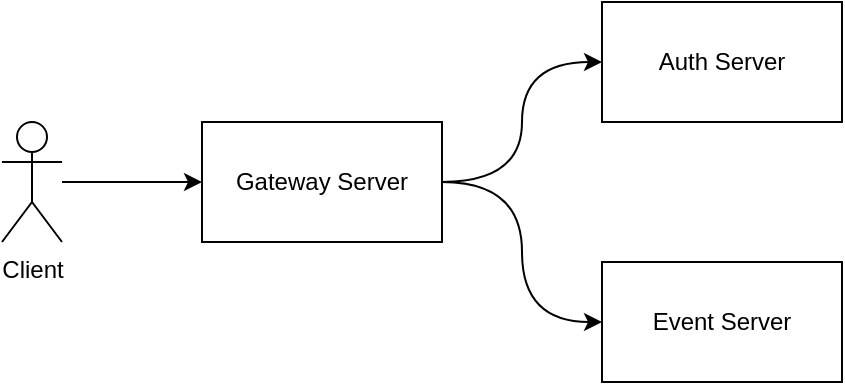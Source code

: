 <mxfile version="27.0.5" pages="3">
  <diagram name="architecture" id="fcX4fqq7h0XcPOJs6E93">
    <mxGraphModel dx="946" dy="679" grid="1" gridSize="10" guides="1" tooltips="1" connect="1" arrows="1" fold="1" page="1" pageScale="1" pageWidth="850" pageHeight="1100" math="0" shadow="0">
      <root>
        <mxCell id="0" />
        <mxCell id="1" parent="0" />
        <mxCell id="ojHfwxlMlPyYPrNUYR4A-23" style="edgeStyle=orthogonalEdgeStyle;rounded=0;orthogonalLoop=1;jettySize=auto;html=1;curved=1;" edge="1" parent="1" source="ojHfwxlMlPyYPrNUYR4A-1" target="ojHfwxlMlPyYPrNUYR4A-2">
          <mxGeometry relative="1" as="geometry" />
        </mxCell>
        <mxCell id="ojHfwxlMlPyYPrNUYR4A-24" style="edgeStyle=orthogonalEdgeStyle;rounded=0;orthogonalLoop=1;jettySize=auto;html=1;entryX=0;entryY=0.5;entryDx=0;entryDy=0;curved=1;" edge="1" parent="1" source="ojHfwxlMlPyYPrNUYR4A-1" target="ojHfwxlMlPyYPrNUYR4A-3">
          <mxGeometry relative="1" as="geometry" />
        </mxCell>
        <mxCell id="ojHfwxlMlPyYPrNUYR4A-1" value="Gateway Server" style="rounded=0;whiteSpace=wrap;html=1;" vertex="1" parent="1">
          <mxGeometry x="160" y="160" width="120" height="60" as="geometry" />
        </mxCell>
        <mxCell id="ojHfwxlMlPyYPrNUYR4A-2" value="Auth Server" style="rounded=0;whiteSpace=wrap;html=1;" vertex="1" parent="1">
          <mxGeometry x="360" y="100" width="120" height="60" as="geometry" />
        </mxCell>
        <mxCell id="ojHfwxlMlPyYPrNUYR4A-3" value="Event Server" style="rounded=0;whiteSpace=wrap;html=1;" vertex="1" parent="1">
          <mxGeometry x="360" y="230" width="120" height="60" as="geometry" />
        </mxCell>
        <mxCell id="ojHfwxlMlPyYPrNUYR4A-6" style="edgeStyle=orthogonalEdgeStyle;rounded=0;orthogonalLoop=1;jettySize=auto;html=1;entryX=0;entryY=0.5;entryDx=0;entryDy=0;" edge="1" parent="1" source="ojHfwxlMlPyYPrNUYR4A-5" target="ojHfwxlMlPyYPrNUYR4A-1">
          <mxGeometry relative="1" as="geometry" />
        </mxCell>
        <mxCell id="ojHfwxlMlPyYPrNUYR4A-5" value="Client" style="shape=umlActor;verticalLabelPosition=bottom;verticalAlign=top;html=1;outlineConnect=0;" vertex="1" parent="1">
          <mxGeometry x="60" y="160" width="30" height="60" as="geometry" />
        </mxCell>
      </root>
    </mxGraphModel>
  </diagram>
  <diagram id="8b-MJXN457PTxkRw0Qc4" name="ERD">
    <mxGraphModel dx="946" dy="679" grid="1" gridSize="10" guides="1" tooltips="1" connect="1" arrows="1" fold="1" page="1" pageScale="1" pageWidth="850" pageHeight="1100" math="0" shadow="0">
      <root>
        <mxCell id="0" />
        <mxCell id="1" parent="0" />
        <mxCell id="3McGipPH9zvKThW0-69M-1" value="User" style="swimlane;fontStyle=0;childLayout=stackLayout;horizontal=1;startSize=30;horizontalStack=0;resizeParent=1;resizeParentMax=0;resizeLast=0;collapsible=1;marginBottom=0;whiteSpace=wrap;html=1;" vertex="1" parent="1">
          <mxGeometry x="60" y="70" width="140" height="270" as="geometry" />
        </mxCell>
        <mxCell id="3McGipPH9zvKThW0-69M-4" value="_id: string" style="text;strokeColor=none;fillColor=none;align=left;verticalAlign=middle;spacingLeft=4;spacingRight=4;overflow=hidden;points=[[0,0.5],[1,0.5]];portConstraint=eastwest;rotatable=0;whiteSpace=wrap;html=1;" vertex="1" parent="3McGipPH9zvKThW0-69M-1">
          <mxGeometry y="30" width="140" height="30" as="geometry" />
        </mxCell>
        <mxCell id="3McGipPH9zvKThW0-69M-2" value="username: string" style="text;strokeColor=none;fillColor=none;align=left;verticalAlign=middle;spacingLeft=4;spacingRight=4;overflow=hidden;points=[[0,0.5],[1,0.5]];portConstraint=eastwest;rotatable=0;whiteSpace=wrap;html=1;fontStyle=1" vertex="1" parent="3McGipPH9zvKThW0-69M-1">
          <mxGeometry y="60" width="140" height="30" as="geometry" />
        </mxCell>
        <mxCell id="3McGipPH9zvKThW0-69M-26" value="email: string" style="text;strokeColor=none;fillColor=none;align=left;verticalAlign=middle;spacingLeft=4;spacingRight=4;overflow=hidden;points=[[0,0.5],[1,0.5]];portConstraint=eastwest;rotatable=0;whiteSpace=wrap;html=1;fontStyle=1" vertex="1" parent="3McGipPH9zvKThW0-69M-1">
          <mxGeometry y="90" width="140" height="30" as="geometry" />
        </mxCell>
        <mxCell id="3McGipPH9zvKThW0-69M-3" value="password: string" style="text;strokeColor=none;fillColor=none;align=left;verticalAlign=middle;spacingLeft=4;spacingRight=4;overflow=hidden;points=[[0,0.5],[1,0.5]];portConstraint=eastwest;rotatable=0;whiteSpace=wrap;html=1;fontStyle=1" vertex="1" parent="3McGipPH9zvKThW0-69M-1">
          <mxGeometry y="120" width="140" height="30" as="geometry" />
        </mxCell>
        <mxCell id="3McGipPH9zvKThW0-69M-6" value="role: string" style="text;strokeColor=none;fillColor=none;align=left;verticalAlign=middle;spacingLeft=4;spacingRight=4;overflow=hidden;points=[[0,0.5],[1,0.5]];portConstraint=eastwest;rotatable=0;whiteSpace=wrap;html=1;fontStyle=1" vertex="1" parent="3McGipPH9zvKThW0-69M-1">
          <mxGeometry y="150" width="140" height="30" as="geometry" />
        </mxCell>
        <mxCell id="3McGipPH9zvKThW0-69M-7" value="level: string" style="text;strokeColor=none;fillColor=none;align=left;verticalAlign=middle;spacingLeft=4;spacingRight=4;overflow=hidden;points=[[0,0.5],[1,0.5]];portConstraint=eastwest;rotatable=0;whiteSpace=wrap;html=1;" vertex="1" parent="3McGipPH9zvKThW0-69M-1">
          <mxGeometry y="180" width="140" height="30" as="geometry" />
        </mxCell>
        <mxCell id="3McGipPH9zvKThW0-69M-8" value="job: string" style="text;strokeColor=none;fillColor=none;align=left;verticalAlign=middle;spacingLeft=4;spacingRight=4;overflow=hidden;points=[[0,0.5],[1,0.5]];portConstraint=eastwest;rotatable=0;whiteSpace=wrap;html=1;" vertex="1" parent="3McGipPH9zvKThW0-69M-1">
          <mxGeometry y="210" width="140" height="30" as="geometry" />
        </mxCell>
        <mxCell id="3McGipPH9zvKThW0-69M-9" value="exp: string" style="text;strokeColor=none;fillColor=none;align=left;verticalAlign=middle;spacingLeft=4;spacingRight=4;overflow=hidden;points=[[0,0.5],[1,0.5]];portConstraint=eastwest;rotatable=0;whiteSpace=wrap;html=1;" vertex="1" parent="3McGipPH9zvKThW0-69M-1">
          <mxGeometry y="240" width="140" height="30" as="geometry" />
        </mxCell>
        <mxCell id="3McGipPH9zvKThW0-69M-10" value="User" style="swimlane;fontStyle=0;childLayout=stackLayout;horizontal=1;startSize=30;horizontalStack=0;resizeParent=1;resizeParentMax=0;resizeLast=0;collapsible=1;marginBottom=0;whiteSpace=wrap;html=1;" vertex="1" parent="1">
          <mxGeometry x="240" y="70" width="140" height="240" as="geometry" />
        </mxCell>
        <mxCell id="3McGipPH9zvKThW0-69M-11" value="_id: string" style="text;strokeColor=none;fillColor=none;align=left;verticalAlign=middle;spacingLeft=4;spacingRight=4;overflow=hidden;points=[[0,0.5],[1,0.5]];portConstraint=eastwest;rotatable=0;whiteSpace=wrap;html=1;" vertex="1" parent="3McGipPH9zvKThW0-69M-10">
          <mxGeometry y="30" width="140" height="30" as="geometry" />
        </mxCell>
        <mxCell id="3McGipPH9zvKThW0-69M-12" value="username: string" style="text;strokeColor=none;fillColor=none;align=left;verticalAlign=middle;spacingLeft=4;spacingRight=4;overflow=hidden;points=[[0,0.5],[1,0.5]];portConstraint=eastwest;rotatable=0;whiteSpace=wrap;html=1;" vertex="1" parent="3McGipPH9zvKThW0-69M-10">
          <mxGeometry y="60" width="140" height="30" as="geometry" />
        </mxCell>
        <mxCell id="3McGipPH9zvKThW0-69M-13" value="password: string" style="text;strokeColor=none;fillColor=none;align=left;verticalAlign=middle;spacingLeft=4;spacingRight=4;overflow=hidden;points=[[0,0.5],[1,0.5]];portConstraint=eastwest;rotatable=0;whiteSpace=wrap;html=1;" vertex="1" parent="3McGipPH9zvKThW0-69M-10">
          <mxGeometry y="90" width="140" height="30" as="geometry" />
        </mxCell>
        <mxCell id="3McGipPH9zvKThW0-69M-14" value="role: string" style="text;strokeColor=none;fillColor=none;align=left;verticalAlign=middle;spacingLeft=4;spacingRight=4;overflow=hidden;points=[[0,0.5],[1,0.5]];portConstraint=eastwest;rotatable=0;whiteSpace=wrap;html=1;" vertex="1" parent="3McGipPH9zvKThW0-69M-10">
          <mxGeometry y="120" width="140" height="30" as="geometry" />
        </mxCell>
        <mxCell id="3McGipPH9zvKThW0-69M-15" value="level: string" style="text;strokeColor=none;fillColor=none;align=left;verticalAlign=middle;spacingLeft=4;spacingRight=4;overflow=hidden;points=[[0,0.5],[1,0.5]];portConstraint=eastwest;rotatable=0;whiteSpace=wrap;html=1;" vertex="1" parent="3McGipPH9zvKThW0-69M-10">
          <mxGeometry y="150" width="140" height="30" as="geometry" />
        </mxCell>
        <mxCell id="3McGipPH9zvKThW0-69M-16" value="job: string" style="text;strokeColor=none;fillColor=none;align=left;verticalAlign=middle;spacingLeft=4;spacingRight=4;overflow=hidden;points=[[0,0.5],[1,0.5]];portConstraint=eastwest;rotatable=0;whiteSpace=wrap;html=1;" vertex="1" parent="3McGipPH9zvKThW0-69M-10">
          <mxGeometry y="180" width="140" height="30" as="geometry" />
        </mxCell>
        <mxCell id="3McGipPH9zvKThW0-69M-17" value="exp: string" style="text;strokeColor=none;fillColor=none;align=left;verticalAlign=middle;spacingLeft=4;spacingRight=4;overflow=hidden;points=[[0,0.5],[1,0.5]];portConstraint=eastwest;rotatable=0;whiteSpace=wrap;html=1;" vertex="1" parent="3McGipPH9zvKThW0-69M-10">
          <mxGeometry y="210" width="140" height="30" as="geometry" />
        </mxCell>
      </root>
    </mxGraphModel>
  </diagram>
  <diagram id="_mRBr3Ffu99KW0mQFIBc" name="flow">
    <mxGraphModel dx="333" dy="849" grid="1" gridSize="10" guides="1" tooltips="1" connect="1" arrows="1" fold="1" page="1" pageScale="1" pageWidth="850" pageHeight="1100" math="0" shadow="0">
      <root>
        <mxCell id="0" />
        <mxCell id="1" parent="0" />
        <mxCell id="pTu7wQ3IY_K3ayXYGoRn-1" value="&lt;div&gt;&lt;font color=&quot;#000000&quot;&gt;domain:&lt;/font&gt;&lt;/div&gt;&lt;div&gt;&lt;font color=&quot;#000000&quot;&gt;auth service&lt;/font&gt;&lt;/div&gt;" style="rounded=0;whiteSpace=wrap;html=1;fillColor=#647687;fontColor=#ffffff;strokeColor=#314354;opacity=20;align=right;" vertex="1" parent="1">
          <mxGeometry x="985" y="1489" width="570" height="170" as="geometry" />
        </mxCell>
        <mxCell id="pTu7wQ3IY_K3ayXYGoRn-2" value="&lt;font color=&quot;#000000&quot;&gt;Gateway server:&lt;/font&gt;&lt;div&gt;&lt;font color=&quot;#000000&quot;&gt;controller&lt;/font&gt;&lt;/div&gt;" style="rounded=0;whiteSpace=wrap;html=1;fillColor=#647687;fontColor=#ffffff;strokeColor=#314354;opacity=20;align=right;" vertex="1" parent="1">
          <mxGeometry x="985" y="640" width="570" height="60" as="geometry" />
        </mxCell>
        <mxCell id="pTu7wQ3IY_K3ayXYGoRn-3" value="&lt;div&gt;&lt;font color=&quot;#000000&quot;&gt;Auth server:&lt;/font&gt;&lt;/div&gt;&lt;div&gt;&lt;font color=&quot;#000000&quot;&gt;service&lt;/font&gt;&lt;/div&gt;" style="rounded=0;whiteSpace=wrap;html=1;fillColor=#647687;fontColor=#ffffff;strokeColor=#314354;opacity=20;align=right;" vertex="1" parent="1">
          <mxGeometry x="985" y="810" width="570" height="60" as="geometry" />
        </mxCell>
        <mxCell id="pTu7wQ3IY_K3ayXYGoRn-4" value="&lt;div&gt;&lt;span style=&quot;color: rgb(0, 0, 0);&quot;&gt;Auth server:&lt;/span&gt;&lt;/div&gt;&lt;span style=&quot;color: rgb(0, 0, 0);&quot;&gt;account domain&lt;/span&gt;" style="rounded=0;whiteSpace=wrap;html=1;fillColor=#647687;fontColor=#ffffff;strokeColor=#314354;opacity=20;align=right;" vertex="1" parent="1">
          <mxGeometry x="985" y="880" width="570" height="140" as="geometry" />
        </mxCell>
        <mxCell id="pTu7wQ3IY_K3ayXYGoRn-5" value="&lt;div&gt;&lt;span style=&quot;color: rgb(0, 0, 0);&quot;&gt;Auth server:&lt;/span&gt;&lt;/div&gt;&lt;span style=&quot;color: rgb(0, 0, 0);&quot;&gt;encryption domain&lt;/span&gt;" style="rounded=0;whiteSpace=wrap;html=1;fillColor=#647687;fontColor=#ffffff;strokeColor=#314354;opacity=20;align=right;" vertex="1" parent="1">
          <mxGeometry x="985" y="1031" width="570" height="59" as="geometry" />
        </mxCell>
        <mxCell id="pTu7wQ3IY_K3ayXYGoRn-127" value="&lt;span style=&quot;font-size: 11px; text-wrap-mode: nowrap; background-color: rgb(255, 255, 255);&quot;&gt;Signup&lt;/span&gt;&lt;div&gt;&lt;span style=&quot;font-size: 11px; text-wrap-mode: nowrap; background-color: rgb(255, 255, 255);&quot;&gt;Process&lt;/span&gt;&lt;/div&gt;" style="rounded=0;whiteSpace=wrap;html=1;" vertex="1" parent="1">
          <mxGeometry x="920" y="621" width="50" height="469" as="geometry" />
        </mxCell>
        <mxCell id="pTu7wQ3IY_K3ayXYGoRn-128" style="edgeStyle=none;rounded=0;orthogonalLoop=1;jettySize=auto;html=1;entryX=0.5;entryY=0;entryDx=0;entryDy=0;" edge="1" parent="1" source="pTu7wQ3IY_K3ayXYGoRn-129" target="pTu7wQ3IY_K3ayXYGoRn-187">
          <mxGeometry relative="1" as="geometry">
            <mxPoint x="1085" y="730" as="targetPoint" />
          </mxGeometry>
        </mxCell>
        <mxCell id="pTu7wQ3IY_K3ayXYGoRn-129" value="&lt;span style=&quot;font-size: 11px; text-wrap-mode: nowrap; background-color: rgb(255, 255, 255);&quot;&gt;/signup&lt;/span&gt;" style="rounded=0;whiteSpace=wrap;html=1;" vertex="1" parent="1">
          <mxGeometry x="1025" y="650" width="120" height="40" as="geometry" />
        </mxCell>
        <mxCell id="pTu7wQ3IY_K3ayXYGoRn-130" style="edgeStyle=none;rounded=0;orthogonalLoop=1;jettySize=auto;html=1;exitX=0.5;exitY=1;exitDx=0;exitDy=0;" edge="1" parent="1" source="pTu7wQ3IY_K3ayXYGoRn-131" target="pTu7wQ3IY_K3ayXYGoRn-136">
          <mxGeometry relative="1" as="geometry" />
        </mxCell>
        <mxCell id="pTu7wQ3IY_K3ayXYGoRn-131" value="processSignup()" style="rounded=0;whiteSpace=wrap;html=1;" vertex="1" parent="1">
          <mxGeometry x="1025" y="820" width="120" height="40" as="geometry" />
        </mxCell>
        <mxCell id="pTu7wQ3IY_K3ayXYGoRn-132" style="edgeStyle=none;rounded=0;orthogonalLoop=1;jettySize=auto;html=1;exitX=1;exitY=0.5;exitDx=0;exitDy=0;" edge="1" parent="1" source="pTu7wQ3IY_K3ayXYGoRn-136" target="pTu7wQ3IY_K3ayXYGoRn-140">
          <mxGeometry relative="1" as="geometry" />
        </mxCell>
        <mxCell id="pTu7wQ3IY_K3ayXYGoRn-133" value="N" style="edgeLabel;html=1;align=center;verticalAlign=middle;resizable=0;points=[];" vertex="1" connectable="0" parent="pTu7wQ3IY_K3ayXYGoRn-132">
          <mxGeometry x="-0.242" relative="1" as="geometry">
            <mxPoint as="offset" />
          </mxGeometry>
        </mxCell>
        <mxCell id="pTu7wQ3IY_K3ayXYGoRn-134" style="edgeStyle=orthogonalEdgeStyle;rounded=0;orthogonalLoop=1;jettySize=auto;html=1;exitX=0.5;exitY=1;exitDx=0;exitDy=0;" edge="1" parent="1" source="pTu7wQ3IY_K3ayXYGoRn-136" target="pTu7wQ3IY_K3ayXYGoRn-201">
          <mxGeometry relative="1" as="geometry" />
        </mxCell>
        <mxCell id="pTu7wQ3IY_K3ayXYGoRn-135" value="Y" style="edgeLabel;html=1;align=center;verticalAlign=middle;resizable=0;points=[];" vertex="1" connectable="0" parent="pTu7wQ3IY_K3ayXYGoRn-134">
          <mxGeometry x="-0.086" relative="1" as="geometry">
            <mxPoint as="offset" />
          </mxGeometry>
        </mxCell>
        <mxCell id="pTu7wQ3IY_K3ayXYGoRn-136" value="checkUserExist()" style="rounded=0;whiteSpace=wrap;html=1;" vertex="1" parent="1">
          <mxGeometry x="1025" y="890" width="120" height="40" as="geometry" />
        </mxCell>
        <mxCell id="pTu7wQ3IY_K3ayXYGoRn-137" style="edgeStyle=none;rounded=0;orthogonalLoop=1;jettySize=auto;html=1;exitX=0.5;exitY=1;exitDx=0;exitDy=0;" edge="1" parent="1" source="pTu7wQ3IY_K3ayXYGoRn-140" target="pTu7wQ3IY_K3ayXYGoRn-143">
          <mxGeometry relative="1" as="geometry" />
        </mxCell>
        <mxCell id="pTu7wQ3IY_K3ayXYGoRn-138" style="edgeStyle=none;rounded=0;orthogonalLoop=1;jettySize=auto;html=1;exitX=0.5;exitY=1;exitDx=0;exitDy=0;entryX=0.5;entryY=0;entryDx=0;entryDy=0;" edge="1" parent="1" source="pTu7wQ3IY_K3ayXYGoRn-140" target="pTu7wQ3IY_K3ayXYGoRn-144">
          <mxGeometry relative="1" as="geometry" />
        </mxCell>
        <mxCell id="pTu7wQ3IY_K3ayXYGoRn-139" style="edgeStyle=orthogonalEdgeStyle;rounded=0;orthogonalLoop=1;jettySize=auto;html=1;" edge="1" parent="1" source="pTu7wQ3IY_K3ayXYGoRn-140" target="pTu7wQ3IY_K3ayXYGoRn-188">
          <mxGeometry relative="1" as="geometry" />
        </mxCell>
        <mxCell id="pTu7wQ3IY_K3ayXYGoRn-140" value="signupCredentialUser()" style="rounded=0;whiteSpace=wrap;html=1;" vertex="1" parent="1">
          <mxGeometry x="1185" y="890" width="140" height="40" as="geometry" />
        </mxCell>
        <mxCell id="pTu7wQ3IY_K3ayXYGoRn-141" style="edgeStyle=none;rounded=0;orthogonalLoop=1;jettySize=auto;html=1;exitX=0.5;exitY=1;exitDx=0;exitDy=0;" edge="1" parent="1" source="pTu7wQ3IY_K3ayXYGoRn-143" target="pTu7wQ3IY_K3ayXYGoRn-145">
          <mxGeometry relative="1" as="geometry" />
        </mxCell>
        <mxCell id="pTu7wQ3IY_K3ayXYGoRn-142" style="edgeStyle=none;rounded=0;orthogonalLoop=1;jettySize=auto;html=1;exitX=0.5;exitY=1;exitDx=0;exitDy=0;entryX=0.5;entryY=0;entryDx=0;entryDy=0;" edge="1" parent="1" source="pTu7wQ3IY_K3ayXYGoRn-143" target="pTu7wQ3IY_K3ayXYGoRn-146">
          <mxGeometry relative="1" as="geometry" />
        </mxCell>
        <mxCell id="pTu7wQ3IY_K3ayXYGoRn-143" value="createCredential&lt;span style=&quot;background-color: transparent; color: light-dark(rgb(0, 0, 0), rgb(255, 255, 255));&quot;&gt;()&lt;/span&gt;" style="rounded=0;whiteSpace=wrap;html=1;" vertex="1" parent="1">
          <mxGeometry x="1186" y="970" width="138" height="40" as="geometry" />
        </mxCell>
        <mxCell id="pTu7wQ3IY_K3ayXYGoRn-144" value="createUser()" style="rounded=0;whiteSpace=wrap;html=1;" vertex="1" parent="1">
          <mxGeometry x="1353" y="970" width="120" height="40" as="geometry" />
        </mxCell>
        <mxCell id="pTu7wQ3IY_K3ayXYGoRn-145" value="hashPassword()" style="rounded=0;whiteSpace=wrap;html=1;" vertex="1" parent="1">
          <mxGeometry x="1025" y="1040.5" width="120" height="40" as="geometry" />
        </mxCell>
        <mxCell id="pTu7wQ3IY_K3ayXYGoRn-146" value="generateCredential&lt;div&gt;withHashedPW&lt;/div&gt;" style="rounded=0;whiteSpace=wrap;html=1;" vertex="1" parent="1">
          <mxGeometry x="1185" y="1041" width="140" height="40" as="geometry" />
        </mxCell>
        <mxCell id="pTu7wQ3IY_K3ayXYGoRn-147" value="transaction" style="text;html=1;align=center;verticalAlign=middle;resizable=0;points=[];autosize=1;strokeColor=none;fillColor=none;" vertex="1" parent="1">
          <mxGeometry x="1243" y="935" width="80" height="30" as="geometry" />
        </mxCell>
        <mxCell id="pTu7wQ3IY_K3ayXYGoRn-148" value="" style="endArrow=none;dashed=1;html=1;rounded=0;" edge="1" parent="1">
          <mxGeometry width="50" height="50" relative="1" as="geometry">
            <mxPoint x="985" y="716" as="sourcePoint" />
            <mxPoint x="1555" y="716" as="targetPoint" />
          </mxGeometry>
        </mxCell>
        <mxCell id="pTu7wQ3IY_K3ayXYGoRn-149" value="Interface" style="edgeLabel;html=1;align=center;verticalAlign=middle;resizable=0;points=[];" connectable="0" vertex="1" parent="pTu7wQ3IY_K3ayXYGoRn-148">
          <mxGeometry x="0.007" y="1" relative="1" as="geometry">
            <mxPoint as="offset" />
          </mxGeometry>
        </mxCell>
        <mxCell id="pTu7wQ3IY_K3ayXYGoRn-150" value="&lt;font style=&quot;color: rgb(0, 0, 0);&quot;&gt;Gateway server:&lt;/font&gt;&lt;div&gt;&lt;font style=&quot;color: rgb(0, 0, 0);&quot;&gt;controller&lt;/font&gt;&lt;/div&gt;" style="rounded=0;whiteSpace=wrap;html=1;fillColor=#647687;fontColor=#ffffff;strokeColor=#314354;opacity=20;align=right;" vertex="1" parent="1">
          <mxGeometry x="985" y="1217" width="570" height="60" as="geometry" />
        </mxCell>
        <mxCell id="pTu7wQ3IY_K3ayXYGoRn-151" value="&lt;div&gt;&lt;font color=&quot;#000000&quot;&gt;Auth server:&lt;/font&gt;&lt;/div&gt;&lt;div&gt;&lt;font color=&quot;#000000&quot;&gt;service&lt;/font&gt;&lt;/div&gt;" style="rounded=0;whiteSpace=wrap;html=1;fillColor=#647687;fontColor=#ffffff;strokeColor=#314354;opacity=20;align=right;" vertex="1" parent="1">
          <mxGeometry x="985" y="1409" width="570" height="60" as="geometry" />
        </mxCell>
        <mxCell id="pTu7wQ3IY_K3ayXYGoRn-152" value="&lt;div&gt;&lt;font color=&quot;#000000&quot;&gt;domain:&lt;/font&gt;&lt;/div&gt;&lt;div&gt;&lt;font color=&quot;#000000&quot;&gt;encryption&lt;/font&gt;&lt;/div&gt;" style="rounded=0;whiteSpace=wrap;html=1;fillColor=#647687;fontColor=#ffffff;strokeColor=#314354;opacity=20;align=right;" vertex="1" parent="1">
          <mxGeometry x="985" y="1739" width="570" height="59" as="geometry" />
        </mxCell>
        <mxCell id="pTu7wQ3IY_K3ayXYGoRn-153" value="&lt;span style=&quot;font-size: 11px; text-wrap-mode: nowrap; background-color: rgb(255, 255, 255);&quot;&gt;login&lt;/span&gt;&lt;br&gt;&lt;div&gt;&lt;span style=&quot;font-size: 11px; text-wrap-mode: nowrap; background-color: rgb(255, 255, 255);&quot;&gt;Process&lt;/span&gt;&lt;/div&gt;" style="rounded=0;whiteSpace=wrap;html=1;" vertex="1" parent="1">
          <mxGeometry x="925" y="1252" width="50" height="470" as="geometry" />
        </mxCell>
        <mxCell id="pTu7wQ3IY_K3ayXYGoRn-154" style="edgeStyle=orthogonalEdgeStyle;rounded=0;orthogonalLoop=1;jettySize=auto;html=1;exitX=0.5;exitY=1;exitDx=0;exitDy=0;" edge="1" parent="1" source="pTu7wQ3IY_K3ayXYGoRn-155" target="pTu7wQ3IY_K3ayXYGoRn-200">
          <mxGeometry relative="1" as="geometry" />
        </mxCell>
        <mxCell id="pTu7wQ3IY_K3ayXYGoRn-155" value="&lt;span style=&quot;font-size: 11px; text-wrap-mode: nowrap; background-color: rgb(255, 255, 255);&quot;&gt;/login&lt;/span&gt;" style="rounded=0;whiteSpace=wrap;html=1;" vertex="1" parent="1">
          <mxGeometry x="1025" y="1223" width="120" height="40" as="geometry" />
        </mxCell>
        <mxCell id="pTu7wQ3IY_K3ayXYGoRn-156" style="edgeStyle=none;rounded=0;orthogonalLoop=1;jettySize=auto;html=1;exitX=0.5;exitY=1;exitDx=0;exitDy=0;entryX=0.5;entryY=0;entryDx=0;entryDy=0;" edge="1" parent="1" source="pTu7wQ3IY_K3ayXYGoRn-159" target="pTu7wQ3IY_K3ayXYGoRn-160">
          <mxGeometry relative="1" as="geometry" />
        </mxCell>
        <mxCell id="pTu7wQ3IY_K3ayXYGoRn-157" style="edgeStyle=none;rounded=0;orthogonalLoop=1;jettySize=auto;html=1;exitX=0.5;exitY=1;exitDx=0;exitDy=0;entryX=0.5;entryY=0;entryDx=0;entryDy=0;" edge="1" parent="1" source="pTu7wQ3IY_K3ayXYGoRn-159" target="pTu7wQ3IY_K3ayXYGoRn-167">
          <mxGeometry relative="1" as="geometry" />
        </mxCell>
        <mxCell id="pTu7wQ3IY_K3ayXYGoRn-158" style="edgeStyle=none;rounded=0;orthogonalLoop=1;jettySize=auto;html=1;exitX=1;exitY=0.5;exitDx=0;exitDy=0;" edge="1" parent="1" source="pTu7wQ3IY_K3ayXYGoRn-159" target="pTu7wQ3IY_K3ayXYGoRn-175">
          <mxGeometry relative="1" as="geometry" />
        </mxCell>
        <mxCell id="pTu7wQ3IY_K3ayXYGoRn-159" value="validateUser()" style="rounded=0;whiteSpace=wrap;html=1;" vertex="1" parent="1">
          <mxGeometry x="1025" y="1419" width="120" height="40" as="geometry" />
        </mxCell>
        <mxCell id="pTu7wQ3IY_K3ayXYGoRn-160" value="findUserCredByEmail()" style="rounded=0;whiteSpace=wrap;html=1;" vertex="1" parent="1">
          <mxGeometry x="1025" y="1499" width="120" height="40" as="geometry" />
        </mxCell>
        <mxCell id="pTu7wQ3IY_K3ayXYGoRn-161" value="" style="endArrow=none;dashed=1;html=1;rounded=0;" edge="1" parent="1">
          <mxGeometry width="50" height="50" relative="1" as="geometry">
            <mxPoint x="985" y="1288" as="sourcePoint" />
            <mxPoint x="1555" y="1288" as="targetPoint" />
          </mxGeometry>
        </mxCell>
        <mxCell id="pTu7wQ3IY_K3ayXYGoRn-162" value="Interface" style="edgeLabel;html=1;align=center;verticalAlign=middle;resizable=0;points=[];" connectable="0" vertex="1" parent="pTu7wQ3IY_K3ayXYGoRn-161">
          <mxGeometry x="0.007" y="1" relative="1" as="geometry">
            <mxPoint as="offset" />
          </mxGeometry>
        </mxCell>
        <mxCell id="pTu7wQ3IY_K3ayXYGoRn-163" style="edgeStyle=none;rounded=0;orthogonalLoop=1;jettySize=auto;html=1;exitX=0.5;exitY=1;exitDx=0;exitDy=0;entryX=1;entryY=0.5;entryDx=0;entryDy=0;endArrow=none;startFill=0;" edge="1" parent="1" source="pTu7wQ3IY_K3ayXYGoRn-167" target="pTu7wQ3IY_K3ayXYGoRn-168">
          <mxGeometry relative="1" as="geometry" />
        </mxCell>
        <mxCell id="pTu7wQ3IY_K3ayXYGoRn-164" style="edgeStyle=none;rounded=0;orthogonalLoop=1;jettySize=auto;html=1;exitX=0.5;exitY=1;exitDx=0;exitDy=0;entryX=1;entryY=0.5;entryDx=0;entryDy=0;endArrow=none;startFill=0;" edge="1" parent="1" source="pTu7wQ3IY_K3ayXYGoRn-167" target="pTu7wQ3IY_K3ayXYGoRn-169">
          <mxGeometry relative="1" as="geometry" />
        </mxCell>
        <mxCell id="pTu7wQ3IY_K3ayXYGoRn-165" style="edgeStyle=none;rounded=0;orthogonalLoop=1;jettySize=auto;html=1;exitX=0.5;exitY=1;exitDx=0;exitDy=0;entryX=1;entryY=0.5;entryDx=0;entryDy=0;endArrow=none;startFill=0;" edge="1" parent="1" source="pTu7wQ3IY_K3ayXYGoRn-167" target="pTu7wQ3IY_K3ayXYGoRn-170">
          <mxGeometry relative="1" as="geometry" />
        </mxCell>
        <mxCell id="pTu7wQ3IY_K3ayXYGoRn-166" style="edgeStyle=none;rounded=0;orthogonalLoop=1;jettySize=auto;html=1;exitX=0.5;exitY=1;exitDx=0;exitDy=0;entryX=1;entryY=0.5;entryDx=0;entryDy=0;endArrow=none;startFill=0;" edge="1" parent="1" source="pTu7wQ3IY_K3ayXYGoRn-167" target="pTu7wQ3IY_K3ayXYGoRn-171">
          <mxGeometry relative="1" as="geometry" />
        </mxCell>
        <mxCell id="pTu7wQ3IY_K3ayXYGoRn-167" value="checkResultCode()" style="rounded=0;whiteSpace=wrap;html=1;" vertex="1" parent="1">
          <mxGeometry x="1155" y="1499" width="120" height="40" as="geometry" />
        </mxCell>
        <mxCell id="pTu7wQ3IY_K3ayXYGoRn-168" value="code: NoUser" style="rounded=0;whiteSpace=wrap;html=1;" vertex="1" parent="1">
          <mxGeometry x="1025" y="1568" width="120" height="21" as="geometry" />
        </mxCell>
        <mxCell id="pTu7wQ3IY_K3ayXYGoRn-169" value="code: WrongPW" style="rounded=0;whiteSpace=wrap;html=1;" vertex="1" parent="1">
          <mxGeometry x="1025" y="1589" width="120" height="20" as="geometry" />
        </mxCell>
        <mxCell id="pTu7wQ3IY_K3ayXYGoRn-170" value="code: notActiveUser" style="rounded=0;whiteSpace=wrap;html=1;" vertex="1" parent="1">
          <mxGeometry x="1025" y="1607.5" width="120" height="20" as="geometry" />
        </mxCell>
        <mxCell id="pTu7wQ3IY_K3ayXYGoRn-171" value="code: ok" style="rounded=0;whiteSpace=wrap;html=1;" vertex="1" parent="1">
          <mxGeometry x="1025" y="1627.5" width="120" height="20" as="geometry" />
        </mxCell>
        <mxCell id="pTu7wQ3IY_K3ayXYGoRn-172" style="edgeStyle=none;rounded=0;orthogonalLoop=1;jettySize=auto;html=1;exitX=0.5;exitY=1;exitDx=0;exitDy=0;entryX=0.5;entryY=0;entryDx=0;entryDy=0;" edge="1" parent="1" source="pTu7wQ3IY_K3ayXYGoRn-175" target="pTu7wQ3IY_K3ayXYGoRn-184">
          <mxGeometry relative="1" as="geometry" />
        </mxCell>
        <mxCell id="pTu7wQ3IY_K3ayXYGoRn-173" style="edgeStyle=none;rounded=0;orthogonalLoop=1;jettySize=auto;html=1;exitX=0.5;exitY=1;exitDx=0;exitDy=0;entryX=0.5;entryY=0;entryDx=0;entryDy=0;" edge="1" parent="1" source="pTu7wQ3IY_K3ayXYGoRn-175" target="pTu7wQ3IY_K3ayXYGoRn-179">
          <mxGeometry relative="1" as="geometry" />
        </mxCell>
        <mxCell id="pTu7wQ3IY_K3ayXYGoRn-174" style="edgeStyle=none;rounded=0;orthogonalLoop=1;jettySize=auto;html=1;exitX=0.5;exitY=1;exitDx=0;exitDy=0;entryX=0.5;entryY=0;entryDx=0;entryDy=0;" edge="1" parent="1" source="pTu7wQ3IY_K3ayXYGoRn-175">
          <mxGeometry relative="1" as="geometry">
            <mxPoint x="1405" y="1569" as="targetPoint" />
          </mxGeometry>
        </mxCell>
        <mxCell id="pTu7wQ3IY_K3ayXYGoRn-175" value="signIn()" style="rounded=0;whiteSpace=wrap;html=1;" vertex="1" parent="1">
          <mxGeometry x="1275" y="1419" width="120" height="40" as="geometry" />
        </mxCell>
        <mxCell id="pTu7wQ3IY_K3ayXYGoRn-176" value="&lt;div&gt;&lt;font color=&quot;#000000&quot;&gt;domain:&lt;/font&gt;&lt;/div&gt;&lt;div&gt;&lt;font color=&quot;#000000&quot;&gt;token service&lt;/font&gt;&lt;/div&gt;" style="rounded=0;whiteSpace=wrap;html=1;fillColor=#647687;fontColor=#ffffff;strokeColor=#314354;opacity=20;align=right;" vertex="1" parent="1">
          <mxGeometry x="985" y="1668" width="570" height="61" as="geometry" />
        </mxCell>
        <mxCell id="pTu7wQ3IY_K3ayXYGoRn-177" style="edgeStyle=none;rounded=0;orthogonalLoop=1;jettySize=auto;html=1;exitX=0.5;exitY=1;exitDx=0;exitDy=0;entryX=0.5;entryY=0;entryDx=0;entryDy=0;" edge="1" parent="1" source="pTu7wQ3IY_K3ayXYGoRn-179" target="pTu7wQ3IY_K3ayXYGoRn-181">
          <mxGeometry relative="1" as="geometry" />
        </mxCell>
        <mxCell id="pTu7wQ3IY_K3ayXYGoRn-178" style="edgeStyle=none;rounded=0;orthogonalLoop=1;jettySize=auto;html=1;exitX=0.5;exitY=1;exitDx=0;exitDy=0;entryX=0.5;entryY=0;entryDx=0;entryDy=0;" edge="1" parent="1" source="pTu7wQ3IY_K3ayXYGoRn-179" target="pTu7wQ3IY_K3ayXYGoRn-183">
          <mxGeometry relative="1" as="geometry" />
        </mxCell>
        <mxCell id="pTu7wQ3IY_K3ayXYGoRn-179" value="createAccessToken()" style="rounded=0;whiteSpace=wrap;html=1;" vertex="1" parent="1">
          <mxGeometry x="1214" y="1569" width="120" height="40" as="geometry" />
        </mxCell>
        <mxCell id="pTu7wQ3IY_K3ayXYGoRn-180" style="edgeStyle=none;rounded=0;orthogonalLoop=1;jettySize=auto;html=1;" edge="1" parent="1" source="pTu7wQ3IY_K3ayXYGoRn-181" target="pTu7wQ3IY_K3ayXYGoRn-182">
          <mxGeometry relative="1" as="geometry" />
        </mxCell>
        <mxCell id="pTu7wQ3IY_K3ayXYGoRn-181" value="generateToken()" style="rounded=0;whiteSpace=wrap;html=1;" vertex="1" parent="1">
          <mxGeometry x="1135" y="1679" width="120" height="40" as="geometry" />
        </mxCell>
        <mxCell id="pTu7wQ3IY_K3ayXYGoRn-182" value="signJwtToken()" style="rounded=0;whiteSpace=wrap;html=1;" vertex="1" parent="1">
          <mxGeometry x="1075" y="1748.5" width="120" height="40" as="geometry" />
        </mxCell>
        <mxCell id="pTu7wQ3IY_K3ayXYGoRn-183" value="&lt;div&gt;saveToRepository()&lt;/div&gt;" style="rounded=0;whiteSpace=wrap;html=1;" vertex="1" parent="1">
          <mxGeometry x="1285" y="1679" width="130" height="40" as="geometry" />
        </mxCell>
        <mxCell id="pTu7wQ3IY_K3ayXYGoRn-184" value="deleteExpiredToken()" style="rounded=0;whiteSpace=wrap;html=1;" vertex="1" parent="1">
          <mxGeometry x="1395" y="1499" width="120" height="40" as="geometry" />
        </mxCell>
        <mxCell id="pTu7wQ3IY_K3ayXYGoRn-185" value="&lt;div&gt;&lt;font color=&quot;#000000&quot;&gt;Auth server:&lt;/font&gt;&lt;/div&gt;&lt;div&gt;&lt;font color=&quot;#000000&quot;&gt;controller&lt;/font&gt;&lt;/div&gt;" style="rounded=0;whiteSpace=wrap;html=1;fillColor=#647687;fontColor=#ffffff;strokeColor=#314354;opacity=20;align=right;" vertex="1" parent="1">
          <mxGeometry x="985" y="739" width="570" height="60" as="geometry" />
        </mxCell>
        <mxCell id="pTu7wQ3IY_K3ayXYGoRn-186" style="edgeStyle=orthogonalEdgeStyle;rounded=0;orthogonalLoop=1;jettySize=auto;html=1;exitX=0.5;exitY=1;exitDx=0;exitDy=0;" edge="1" parent="1" source="pTu7wQ3IY_K3ayXYGoRn-187" target="pTu7wQ3IY_K3ayXYGoRn-131">
          <mxGeometry relative="1" as="geometry" />
        </mxCell>
        <mxCell id="pTu7wQ3IY_K3ayXYGoRn-187" value="signup()" style="rounded=0;whiteSpace=wrap;html=1;" vertex="1" parent="1">
          <mxGeometry x="1025" y="749" width="120" height="40" as="geometry" />
        </mxCell>
        <mxCell id="pTu7wQ3IY_K3ayXYGoRn-188" value="response" style="html=1;dashed=0;whiteSpace=wrap;shape=mxgraph.dfd.start" vertex="1" parent="1">
          <mxGeometry x="1373" y="569" width="80" height="40" as="geometry" />
        </mxCell>
        <mxCell id="pTu7wQ3IY_K3ayXYGoRn-189" style="edgeStyle=orthogonalEdgeStyle;rounded=0;orthogonalLoop=1;jettySize=auto;html=1;" edge="1" parent="1" source="pTu7wQ3IY_K3ayXYGoRn-190" target="pTu7wQ3IY_K3ayXYGoRn-129">
          <mxGeometry relative="1" as="geometry" />
        </mxCell>
        <mxCell id="pTu7wQ3IY_K3ayXYGoRn-190" value="request" style="html=1;dashed=0;whiteSpace=wrap;shape=mxgraph.dfd.start" vertex="1" parent="1">
          <mxGeometry x="1045" y="569" width="80" height="40" as="geometry" />
        </mxCell>
        <mxCell id="pTu7wQ3IY_K3ayXYGoRn-191" value="&lt;div style=&quot;color: rgb(0, 0, 0); text-wrap-mode: nowrap; font-size: 11px;&quot;&gt;{&lt;span style=&quot;background-color: transparent; color: light-dark(rgb(0, 0, 0), rgb(237, 237, 237));&quot;&gt;email,&amp;nbsp;&lt;/span&gt;&lt;/div&gt;&lt;div style=&quot;color: rgb(0, 0, 0); text-wrap-mode: nowrap; font-size: 11px;&quot;&gt;&lt;span style=&quot;color: light-dark(rgb(0, 0, 0), rgb(237, 237, 237)); background-color: transparent;&quot;&gt;password,&amp;nbsp;&lt;/span&gt;&lt;/div&gt;&lt;div style=&quot;color: rgb(0, 0, 0); text-wrap-mode: nowrap; font-size: 11px;&quot;&gt;&lt;span style=&quot;color: light-dark(rgb(0, 0, 0), rgb(237, 237, 237)); background-color: transparent;&quot;&gt;name&lt;/span&gt;&lt;span style=&quot;color: light-dark(rgb(0, 0, 0), rgb(237, 237, 237)); background-color: transparent;&quot;&gt;,&amp;nbsp;&lt;/span&gt;&lt;/div&gt;&lt;div style=&quot;color: rgb(0, 0, 0); text-wrap-mode: nowrap; font-size: 11px;&quot;&gt;&lt;span style=&quot;color: light-dark(rgb(0, 0, 0), rgb(237, 237, 237)); background-color: transparent;&quot;&gt;loginType&lt;/span&gt;&lt;span style=&quot;background-color: transparent; color: light-dark(rgb(0, 0, 0), rgb(237, 237, 237));&quot;&gt;}&lt;/span&gt;&lt;/div&gt;" style="shape=card;whiteSpace=wrap;html=1;align=center;size=20;" vertex="1" parent="1">
          <mxGeometry x="1135" y="487" width="60" height="82" as="geometry" />
        </mxCell>
        <mxCell id="pTu7wQ3IY_K3ayXYGoRn-192" value="&lt;div style=&quot;color: rgb(0, 0, 0); text-wrap-mode: nowrap; font-size: 11px;&quot;&gt;{status,&lt;/div&gt;&lt;div style=&quot;color: rgb(0, 0, 0); text-wrap-mode: nowrap; font-size: 11px;&quot;&gt;message,&lt;/div&gt;&lt;div style=&quot;color: rgb(0, 0, 0); text-wrap-mode: nowrap; font-size: 11px;&quot;&gt;data: {&lt;/div&gt;&lt;div style=&quot;color: rgb(0, 0, 0); text-wrap-mode: nowrap; font-size: 11px;&quot;&gt;user: {&lt;/div&gt;&lt;div style=&quot;color: rgb(0, 0, 0); text-wrap-mode: nowrap; font-size: 11px;&quot;&gt;id,&lt;/div&gt;&lt;div style=&quot;color: rgb(0, 0, 0); text-wrap-mode: nowrap; font-size: 11px;&quot;&gt;email&lt;/div&gt;&lt;div style=&quot;color: rgb(0, 0, 0); text-wrap-mode: nowrap; font-size: 11px;&quot;&gt;}&lt;/div&gt;&lt;div style=&quot;color: rgb(0, 0, 0); text-wrap-mode: nowrap; font-size: 11px;&quot;&gt;}}&lt;/div&gt;" style="shape=card;whiteSpace=wrap;html=1;align=center;size=22;" vertex="1" parent="1">
          <mxGeometry x="1453" y="480" width="92" height="111" as="geometry" />
        </mxCell>
        <mxCell id="pTu7wQ3IY_K3ayXYGoRn-193" style="edgeStyle=orthogonalEdgeStyle;rounded=0;orthogonalLoop=1;jettySize=auto;html=1;exitX=0.5;exitY=0.5;exitDx=0;exitDy=20;exitPerimeter=0;" edge="1" parent="1" source="pTu7wQ3IY_K3ayXYGoRn-194" target="pTu7wQ3IY_K3ayXYGoRn-155">
          <mxGeometry relative="1" as="geometry" />
        </mxCell>
        <mxCell id="pTu7wQ3IY_K3ayXYGoRn-194" value="request" style="html=1;dashed=0;whiteSpace=wrap;shape=mxgraph.dfd.start" vertex="1" parent="1">
          <mxGeometry x="1045" y="1130" width="80" height="40" as="geometry" />
        </mxCell>
        <mxCell id="pTu7wQ3IY_K3ayXYGoRn-195" value="&lt;div style=&quot;color: rgb(0, 0, 0); text-wrap-mode: nowrap; font-size: 11px;&quot;&gt;{&lt;span style=&quot;background-color: transparent; color: light-dark(rgb(0, 0, 0), rgb(237, 237, 237));&quot;&gt;email,&amp;nbsp;&lt;/span&gt;&lt;/div&gt;&lt;div style=&quot;color: rgb(0, 0, 0); text-wrap-mode: nowrap; font-size: 11px;&quot;&gt;&lt;span style=&quot;color: light-dark(rgb(0, 0, 0), rgb(237, 237, 237)); background-color: transparent;&quot;&gt;password,&amp;nbsp;&lt;/span&gt;&lt;/div&gt;&lt;div style=&quot;color: rgb(0, 0, 0); text-wrap-mode: nowrap; font-size: 11px;&quot;&gt;&lt;span style=&quot;color: light-dark(rgb(0, 0, 0), rgb(237, 237, 237)); background-color: transparent;&quot;&gt;loginType&lt;/span&gt;&lt;span style=&quot;background-color: transparent; color: light-dark(rgb(0, 0, 0), rgb(237, 237, 237));&quot;&gt;}&lt;/span&gt;&lt;/div&gt;" style="shape=card;whiteSpace=wrap;html=1;align=center;size=20;" vertex="1" parent="1">
          <mxGeometry x="1145" y="1109" width="60" height="82" as="geometry" />
        </mxCell>
        <mxCell id="pTu7wQ3IY_K3ayXYGoRn-196" value="Client" style="shape=umlActor;verticalLabelPosition=bottom;verticalAlign=top;html=1;outlineConnect=0;" vertex="1" parent="1">
          <mxGeometry x="1070" y="480" width="30" height="60" as="geometry" />
        </mxCell>
        <mxCell id="pTu7wQ3IY_K3ayXYGoRn-197" value="Client" style="shape=umlActor;verticalLabelPosition=bottom;verticalAlign=top;html=1;outlineConnect=0;" vertex="1" parent="1">
          <mxGeometry x="1398" y="480" width="30" height="60" as="geometry" />
        </mxCell>
        <mxCell id="pTu7wQ3IY_K3ayXYGoRn-198" value="&lt;div&gt;&lt;font color=&quot;#000000&quot;&gt;Auth server:&lt;/font&gt;&lt;/div&gt;&lt;div&gt;&lt;font color=&quot;#000000&quot;&gt;controller&lt;/font&gt;&lt;/div&gt;" style="rounded=0;whiteSpace=wrap;html=1;fillColor=#647687;fontColor=#ffffff;strokeColor=#314354;opacity=20;align=right;" vertex="1" parent="1">
          <mxGeometry x="985" y="1299" width="570" height="60" as="geometry" />
        </mxCell>
        <mxCell id="pTu7wQ3IY_K3ayXYGoRn-199" style="edgeStyle=orthogonalEdgeStyle;rounded=0;orthogonalLoop=1;jettySize=auto;html=1;exitX=0.5;exitY=1;exitDx=0;exitDy=0;" edge="1" parent="1" source="pTu7wQ3IY_K3ayXYGoRn-200" target="pTu7wQ3IY_K3ayXYGoRn-159">
          <mxGeometry relative="1" as="geometry" />
        </mxCell>
        <mxCell id="pTu7wQ3IY_K3ayXYGoRn-200" value="&lt;span style=&quot;font-size: 11px; text-wrap-mode: nowrap; background-color: rgb(255, 255, 255);&quot;&gt;login()&lt;/span&gt;" style="rounded=0;whiteSpace=wrap;html=1;" vertex="1" parent="1">
          <mxGeometry x="1025" y="1309" width="120" height="40" as="geometry" />
        </mxCell>
        <mxCell id="pTu7wQ3IY_K3ayXYGoRn-201" value="ExceptionError()" style="rounded=0;whiteSpace=wrap;html=1;" vertex="1" parent="1">
          <mxGeometry x="1025" y="970" width="120" height="40" as="geometry" />
        </mxCell>
      </root>
    </mxGraphModel>
  </diagram>
</mxfile>
